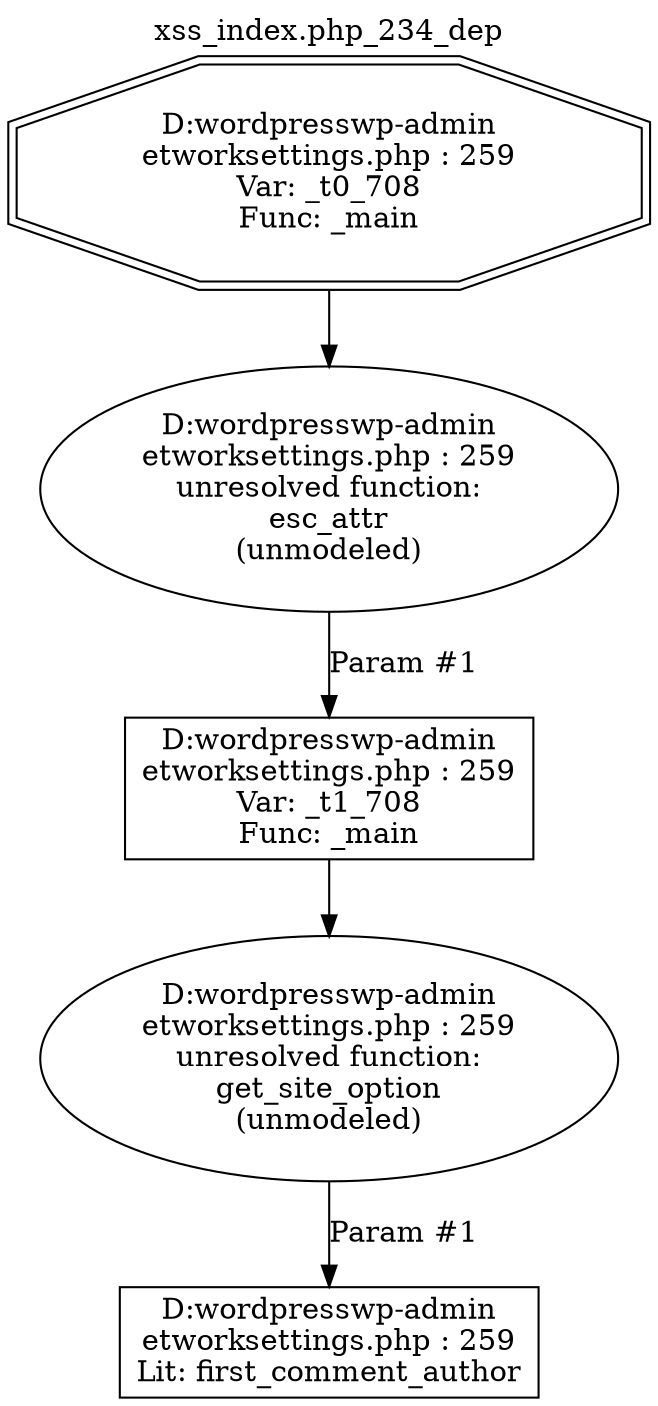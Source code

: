 digraph cfg {
  label="xss_index.php_234_dep";
  labelloc=t;
  n1 [shape=doubleoctagon, label="D:\wordpress\wp-admin\network\settings.php : 259\nVar: _t0_708\nFunc: _main\n"];
  n2 [shape=ellipse, label="D:\wordpress\wp-admin\network\settings.php : 259\nunresolved function:\nesc_attr\n(unmodeled)\n"];
  n3 [shape=box, label="D:\wordpress\wp-admin\network\settings.php : 259\nVar: _t1_708\nFunc: _main\n"];
  n4 [shape=ellipse, label="D:\wordpress\wp-admin\network\settings.php : 259\nunresolved function:\nget_site_option\n(unmodeled)\n"];
  n5 [shape=box, label="D:\wordpress\wp-admin\network\settings.php : 259\nLit: first_comment_author\n"];
  n1 -> n2;
  n3 -> n4;
  n4 -> n5[label="Param #1"];
  n2 -> n3[label="Param #1"];
}
